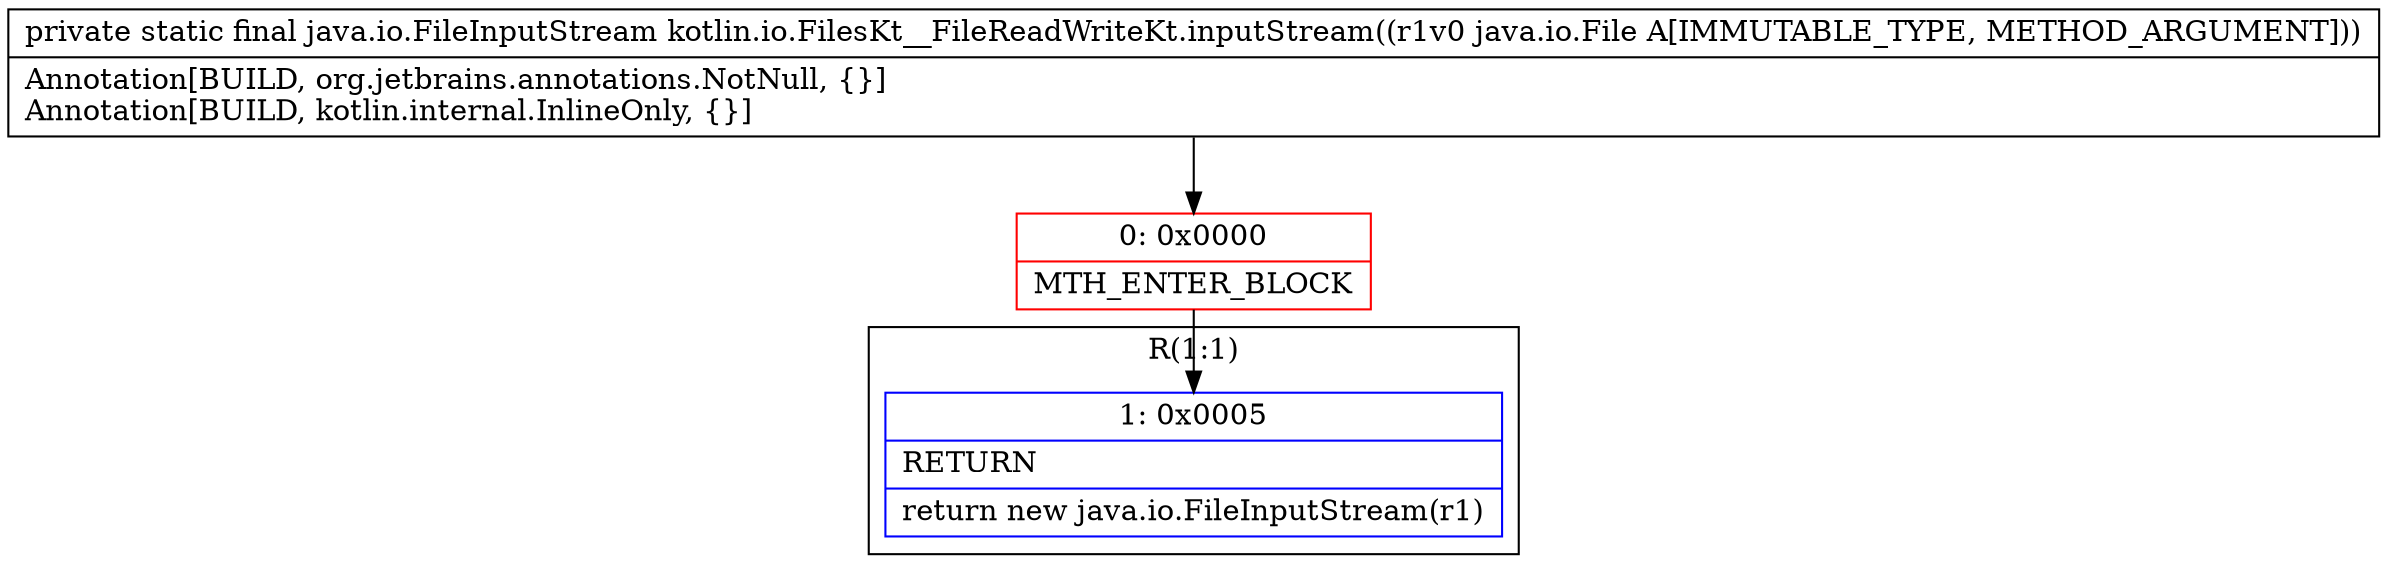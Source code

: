 digraph "CFG forkotlin.io.FilesKt__FileReadWriteKt.inputStream(Ljava\/io\/File;)Ljava\/io\/FileInputStream;" {
subgraph cluster_Region_2106737345 {
label = "R(1:1)";
node [shape=record,color=blue];
Node_1 [shape=record,label="{1\:\ 0x0005|RETURN\l|return new java.io.FileInputStream(r1)\l}"];
}
Node_0 [shape=record,color=red,label="{0\:\ 0x0000|MTH_ENTER_BLOCK\l}"];
MethodNode[shape=record,label="{private static final java.io.FileInputStream kotlin.io.FilesKt__FileReadWriteKt.inputStream((r1v0 java.io.File A[IMMUTABLE_TYPE, METHOD_ARGUMENT]))  | Annotation[BUILD, org.jetbrains.annotations.NotNull, \{\}]\lAnnotation[BUILD, kotlin.internal.InlineOnly, \{\}]\l}"];
MethodNode -> Node_0;
Node_0 -> Node_1;
}

